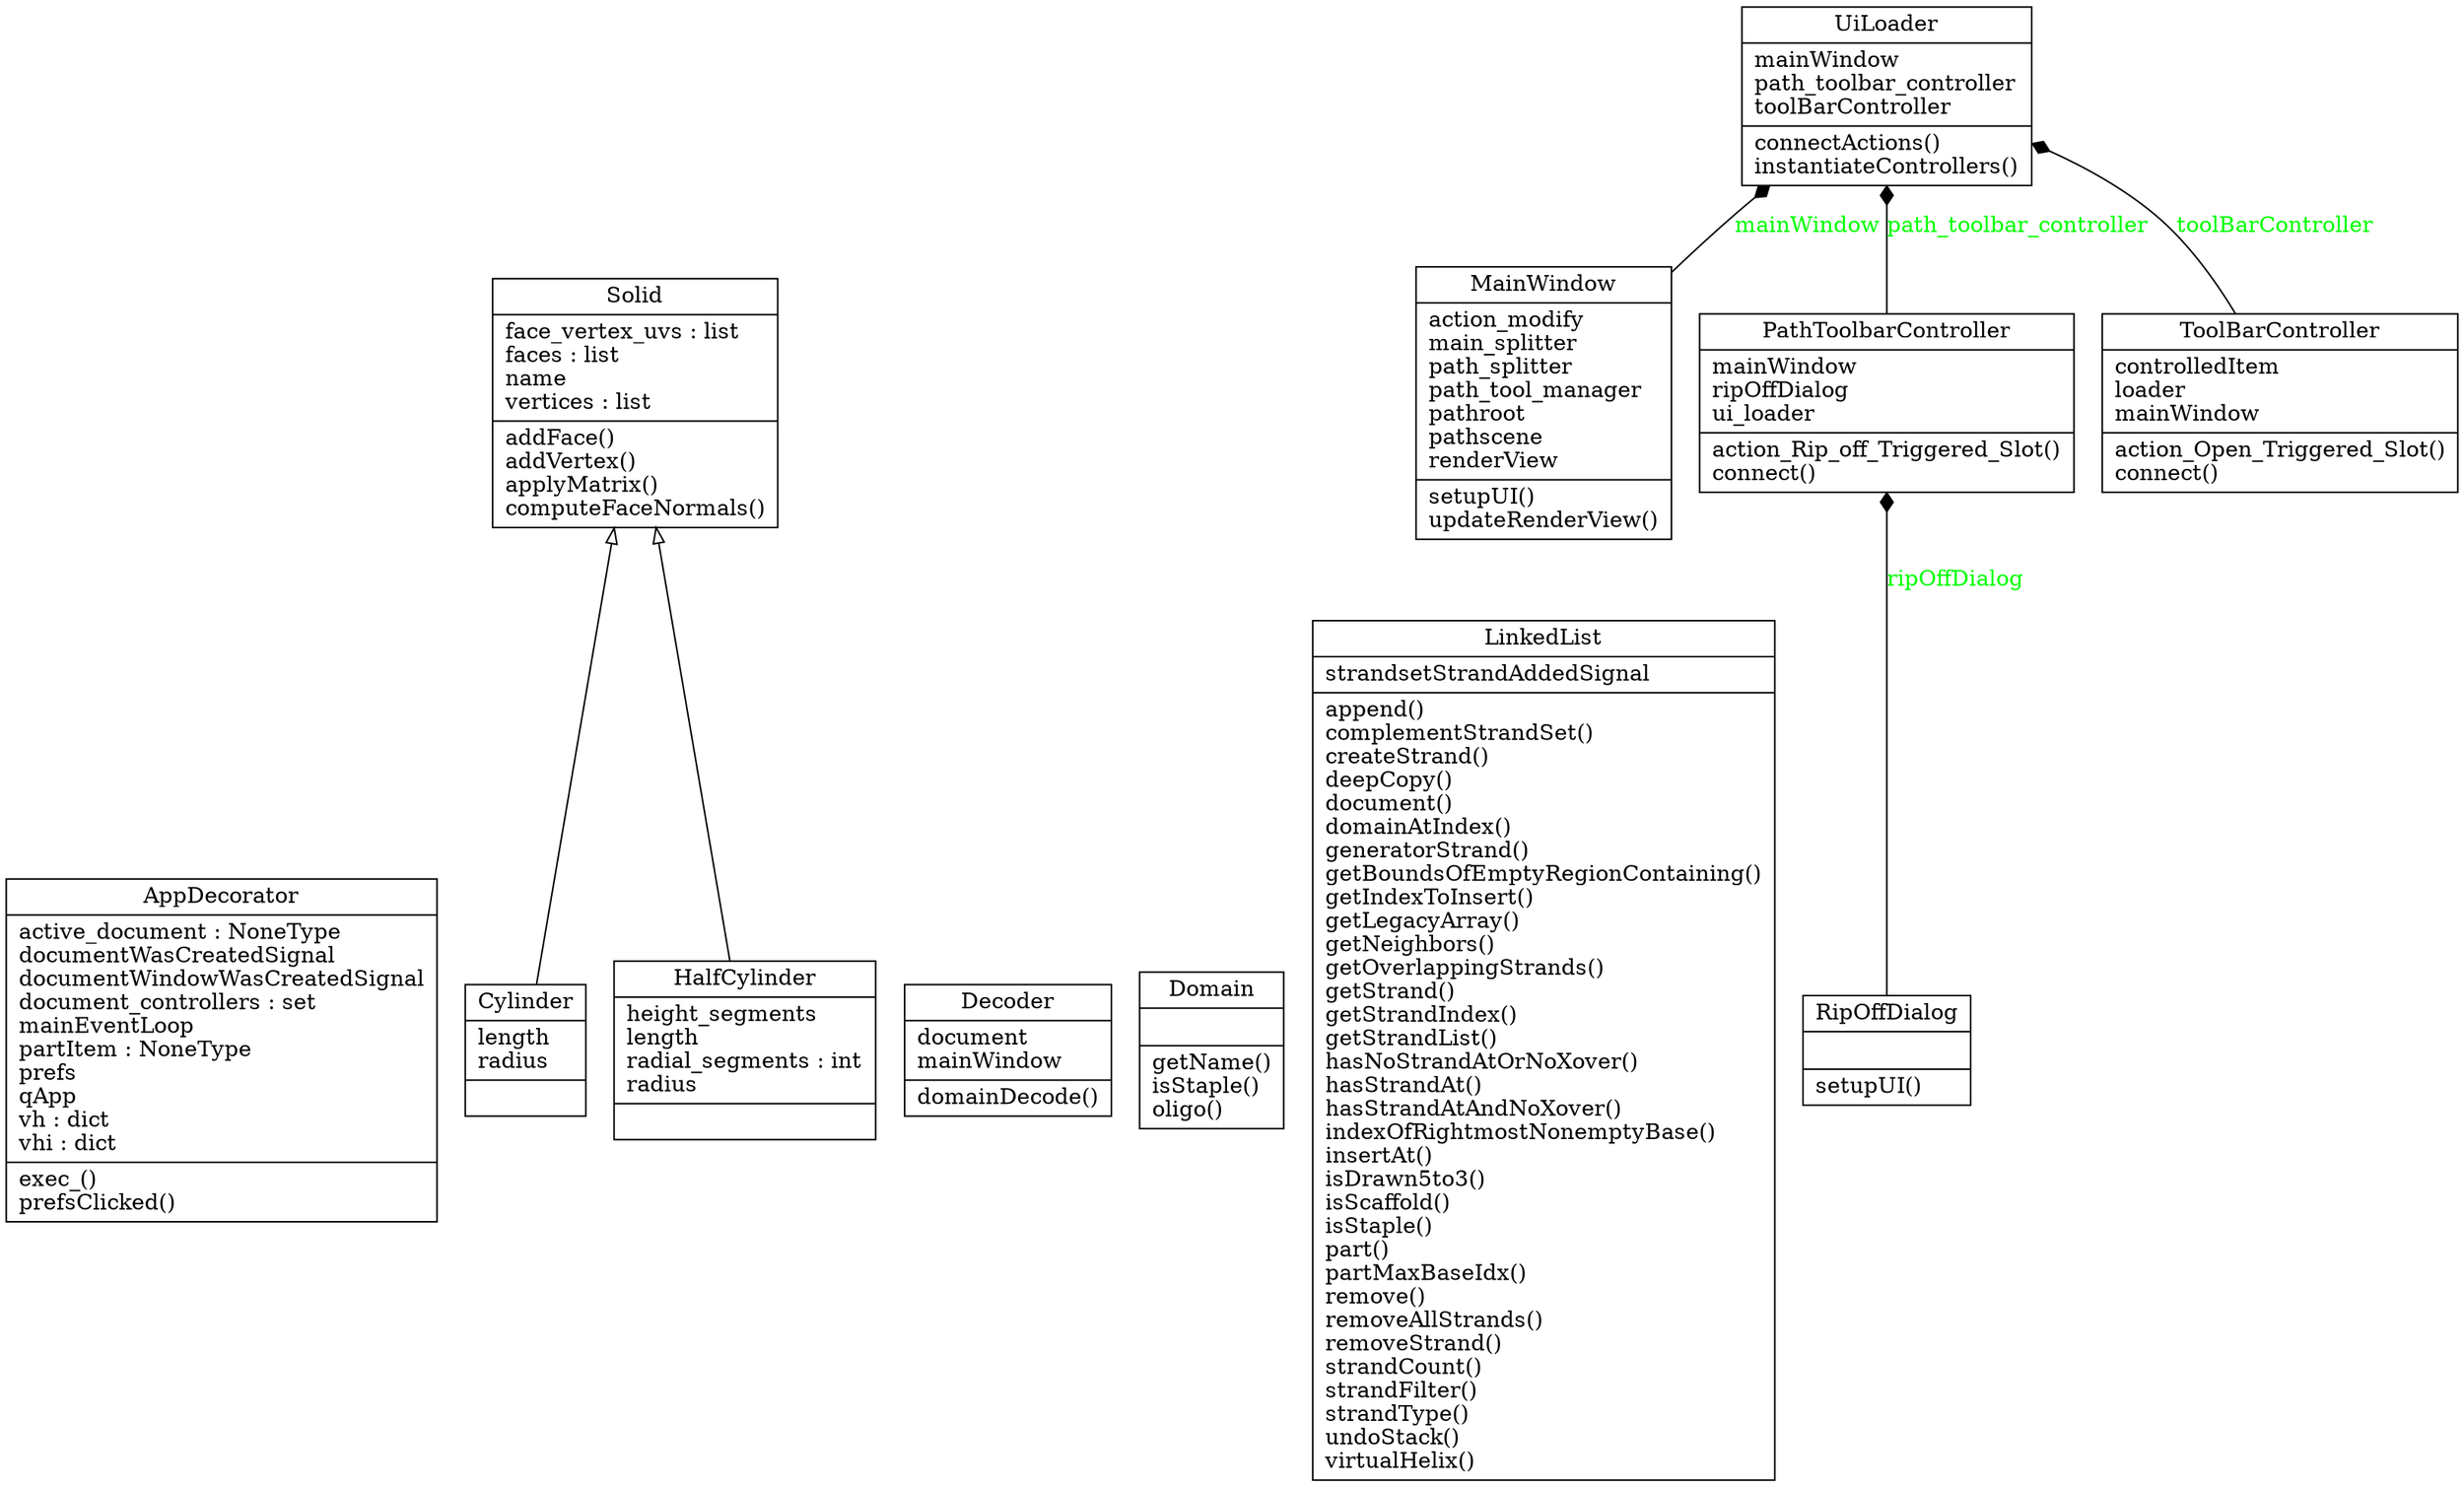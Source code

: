 digraph "classes_animDNA" {
charset="utf-8"
rankdir=BT
"0" [label="{AppDecorator|active_document : NoneType\ldocumentWasCreatedSignal\ldocumentWindowWasCreatedSignal\ldocument_controllers : set\lmainEventLoop\lpartItem : NoneType\lprefs\lqApp\lvh : dict\lvhi : dict\l|exec_()\lprefsClicked()\l}", shape="record"];
"1" [label="{Cylinder|length\lradius\l|}", shape="record"];
"2" [label="{Decoder|document\lmainWindow\l|domainDecode()\l}", shape="record"];
"3" [label="{Domain|\l|getName()\lisStaple()\loligo()\l}", shape="record"];
"4" [label="{HalfCylinder|height_segments\llength\lradial_segments : int\lradius\l|}", shape="record"];
"5" [label="{LinkedList|strandsetStrandAddedSignal\l|append()\lcomplementStrandSet()\lcreateStrand()\ldeepCopy()\ldocument()\ldomainAtIndex()\lgeneratorStrand()\lgetBoundsOfEmptyRegionContaining()\lgetIndexToInsert()\lgetLegacyArray()\lgetNeighbors()\lgetOverlappingStrands()\lgetStrand()\lgetStrandIndex()\lgetStrandList()\lhasNoStrandAtOrNoXover()\lhasStrandAt()\lhasStrandAtAndNoXover()\lindexOfRightmostNonemptyBase()\linsertAt()\lisDrawn5to3()\lisScaffold()\lisStaple()\lpart()\lpartMaxBaseIdx()\lremove()\lremoveAllStrands()\lremoveStrand()\lstrandCount()\lstrandFilter()\lstrandType()\lundoStack()\lvirtualHelix()\l}", shape="record"];
"6" [label="{MainWindow|action_modify\lmain_splitter\lpath_splitter\lpath_tool_manager\lpathroot\lpathscene\lrenderView\l|setupUI()\lupdateRenderView()\l}", shape="record"];
"7" [label="{PathToolbarController|mainWindow\lripOffDialog\lui_loader\l|action_Rip_off_Triggered_Slot()\lconnect()\l}", shape="record"];
"8" [label="{RipOffDialog|\l|setupUI()\l}", shape="record"];
"9" [label="{Solid|face_vertex_uvs : list\lfaces : list\lname\lvertices : list\l|addFace()\laddVertex()\lapplyMatrix()\lcomputeFaceNormals()\l}", shape="record"];
"10" [label="{ToolBarController|controlledItem\lloader\lmainWindow\l|action_Open_Triggered_Slot()\lconnect()\l}", shape="record"];
"11" [label="{UiLoader|mainWindow\lpath_toolbar_controller\ltoolBarController\l|connectActions()\linstantiateControllers()\l}", shape="record"];
"1" -> "9" [arrowhead="empty", arrowtail="none"];
"4" -> "9" [arrowhead="empty", arrowtail="none"];
"6" -> "11" [arrowhead="diamond", arrowtail="none", fontcolor="green", label="mainWindow", style="solid"];
"7" -> "11" [arrowhead="diamond", arrowtail="none", fontcolor="green", label="path_toolbar_controller", style="solid"];
"8" -> "7" [arrowhead="diamond", arrowtail="none", fontcolor="green", label="ripOffDialog", style="solid"];
"10" -> "11" [arrowhead="diamond", arrowtail="none", fontcolor="green", label="toolBarController", style="solid"];
}
